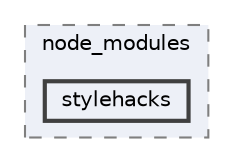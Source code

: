 digraph "pkiclassroomrescheduler/src/main/frontend/node_modules/stylehacks"
{
 // LATEX_PDF_SIZE
  bgcolor="transparent";
  edge [fontname=Helvetica,fontsize=10,labelfontname=Helvetica,labelfontsize=10];
  node [fontname=Helvetica,fontsize=10,shape=box,height=0.2,width=0.4];
  compound=true
  subgraph clusterdir_72953eda66ccb3a2722c28e1c3e6c23b {
    graph [ bgcolor="#edf0f7", pencolor="grey50", label="node_modules", fontname=Helvetica,fontsize=10 style="filled,dashed", URL="dir_72953eda66ccb3a2722c28e1c3e6c23b.html",tooltip=""]
  dir_b4d81172eaf5948fed991369f2cad3d1 [label="stylehacks", fillcolor="#edf0f7", color="grey25", style="filled,bold", URL="dir_b4d81172eaf5948fed991369f2cad3d1.html",tooltip=""];
  }
}
